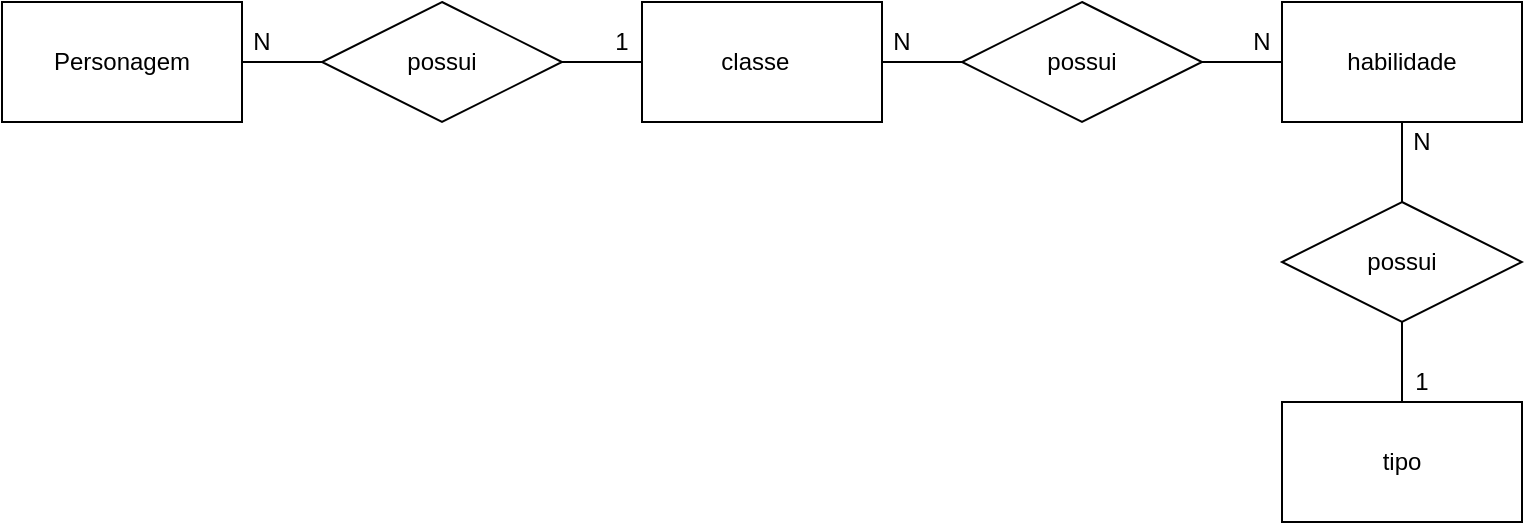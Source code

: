 <mxfile version="14.9.5" type="device" pages="2"><diagram id="qJ0Efiizh_lEWWYp1q_V" name="Conceitual"><mxGraphModel dx="1059" dy="611" grid="1" gridSize="10" guides="1" tooltips="1" connect="1" arrows="1" fold="1" page="1" pageScale="1" pageWidth="827" pageHeight="1169" math="0" shadow="0"><root><mxCell id="0"/><mxCell id="1" parent="0"/><mxCell id="1RwcJWYnqW7QvFDfgS8y-4" style="edgeStyle=orthogonalEdgeStyle;rounded=0;orthogonalLoop=1;jettySize=auto;html=1;endArrow=none;endFill=0;" parent="1" source="1RwcJWYnqW7QvFDfgS8y-1" target="1RwcJWYnqW7QvFDfgS8y-2" edge="1"><mxGeometry relative="1" as="geometry"/></mxCell><mxCell id="1RwcJWYnqW7QvFDfgS8y-1" value="&lt;font style=&quot;vertical-align: inherit&quot;&gt;&lt;font style=&quot;vertical-align: inherit&quot;&gt;Personagem&lt;/font&gt;&lt;/font&gt;" style="rounded=0;whiteSpace=wrap;html=1;" parent="1" vertex="1"><mxGeometry x="40" y="40" width="120" height="60" as="geometry"/></mxCell><mxCell id="1RwcJWYnqW7QvFDfgS8y-5" style="edgeStyle=orthogonalEdgeStyle;rounded=0;orthogonalLoop=1;jettySize=auto;html=1;endArrow=none;endFill=0;" parent="1" source="1RwcJWYnqW7QvFDfgS8y-2" target="1RwcJWYnqW7QvFDfgS8y-3" edge="1"><mxGeometry relative="1" as="geometry"/></mxCell><mxCell id="1RwcJWYnqW7QvFDfgS8y-2" value="&lt;font style=&quot;vertical-align: inherit&quot;&gt;&lt;font style=&quot;vertical-align: inherit&quot;&gt;possui&lt;/font&gt;&lt;/font&gt;" style="shape=rhombus;perimeter=rhombusPerimeter;whiteSpace=wrap;html=1;align=center;" parent="1" vertex="1"><mxGeometry x="200" y="40" width="120" height="60" as="geometry"/></mxCell><mxCell id="1RwcJWYnqW7QvFDfgS8y-7" style="edgeStyle=orthogonalEdgeStyle;rounded=0;orthogonalLoop=1;jettySize=auto;html=1;endArrow=none;endFill=0;" parent="1" source="1RwcJWYnqW7QvFDfgS8y-3" target="1RwcJWYnqW7QvFDfgS8y-6" edge="1"><mxGeometry relative="1" as="geometry"/></mxCell><mxCell id="1RwcJWYnqW7QvFDfgS8y-3" value="&lt;font style=&quot;vertical-align: inherit&quot;&gt;&lt;font style=&quot;vertical-align: inherit&quot;&gt;&lt;font style=&quot;vertical-align: inherit&quot;&gt;&lt;font style=&quot;vertical-align: inherit&quot;&gt;&lt;font style=&quot;vertical-align: inherit&quot;&gt;&lt;font style=&quot;vertical-align: inherit&quot;&gt;&lt;font style=&quot;vertical-align: inherit&quot;&gt;&lt;font style=&quot;vertical-align: inherit&quot;&gt;classe&amp;nbsp;&amp;nbsp;&lt;/font&gt;&lt;/font&gt;&lt;/font&gt;&lt;/font&gt;&lt;/font&gt;&lt;/font&gt;&lt;/font&gt;&lt;/font&gt;" style="rounded=0;whiteSpace=wrap;html=1;" parent="1" vertex="1"><mxGeometry x="360" y="40" width="120" height="60" as="geometry"/></mxCell><mxCell id="1RwcJWYnqW7QvFDfgS8y-9" style="edgeStyle=orthogonalEdgeStyle;rounded=0;orthogonalLoop=1;jettySize=auto;html=1;endArrow=none;endFill=0;" parent="1" source="1RwcJWYnqW7QvFDfgS8y-6" target="1RwcJWYnqW7QvFDfgS8y-8" edge="1"><mxGeometry relative="1" as="geometry"/></mxCell><mxCell id="1RwcJWYnqW7QvFDfgS8y-6" value="&lt;font style=&quot;vertical-align: inherit&quot;&gt;&lt;font style=&quot;vertical-align: inherit&quot;&gt;possui&lt;/font&gt;&lt;/font&gt;" style="shape=rhombus;perimeter=rhombusPerimeter;whiteSpace=wrap;html=1;align=center;" parent="1" vertex="1"><mxGeometry x="520" y="40" width="120" height="60" as="geometry"/></mxCell><mxCell id="1RwcJWYnqW7QvFDfgS8y-15" style="edgeStyle=orthogonalEdgeStyle;rounded=0;orthogonalLoop=1;jettySize=auto;html=1;endArrow=none;endFill=0;" parent="1" source="1RwcJWYnqW7QvFDfgS8y-8" target="1RwcJWYnqW7QvFDfgS8y-12" edge="1"><mxGeometry relative="1" as="geometry"/></mxCell><mxCell id="1RwcJWYnqW7QvFDfgS8y-8" value="&lt;font style=&quot;vertical-align: inherit&quot;&gt;&lt;font style=&quot;vertical-align: inherit&quot;&gt;&lt;font style=&quot;vertical-align: inherit&quot;&gt;&lt;font style=&quot;vertical-align: inherit&quot;&gt;&lt;font style=&quot;vertical-align: inherit&quot;&gt;&lt;font style=&quot;vertical-align: inherit&quot;&gt;&lt;font style=&quot;vertical-align: inherit&quot;&gt;&lt;font style=&quot;vertical-align: inherit&quot;&gt;&lt;font style=&quot;vertical-align: inherit&quot;&gt;&lt;font style=&quot;vertical-align: inherit&quot;&gt;&lt;font style=&quot;vertical-align: inherit&quot;&gt;&lt;font style=&quot;vertical-align: inherit&quot;&gt;&lt;font style=&quot;vertical-align: inherit&quot;&gt;&lt;font style=&quot;vertical-align: inherit&quot;&gt;habilidade&lt;/font&gt;&lt;/font&gt;&lt;/font&gt;&lt;/font&gt;&lt;/font&gt;&lt;/font&gt;&lt;/font&gt;&lt;/font&gt;&lt;/font&gt;&lt;/font&gt;&lt;/font&gt;&lt;/font&gt;&lt;/font&gt;&lt;/font&gt;" style="rounded=0;whiteSpace=wrap;html=1;" parent="1" vertex="1"><mxGeometry x="680" y="40" width="120" height="60" as="geometry"/></mxCell><mxCell id="1RwcJWYnqW7QvFDfgS8y-10" value="&lt;font style=&quot;vertical-align: inherit&quot;&gt;&lt;font style=&quot;vertical-align: inherit&quot;&gt;&lt;font style=&quot;vertical-align: inherit&quot;&gt;&lt;font style=&quot;vertical-align: inherit&quot;&gt;&lt;font style=&quot;vertical-align: inherit&quot;&gt;&lt;font style=&quot;vertical-align: inherit&quot;&gt;&lt;font style=&quot;vertical-align: inherit&quot;&gt;&lt;font style=&quot;vertical-align: inherit&quot;&gt;&lt;font style=&quot;vertical-align: inherit&quot;&gt;&lt;font style=&quot;vertical-align: inherit&quot;&gt;&lt;font style=&quot;vertical-align: inherit&quot;&gt;&lt;font style=&quot;vertical-align: inherit&quot;&gt;&lt;font style=&quot;vertical-align: inherit&quot;&gt;&lt;font style=&quot;vertical-align: inherit&quot;&gt;&lt;font style=&quot;vertical-align: inherit&quot;&gt;&lt;font style=&quot;vertical-align: inherit&quot;&gt;tipo&lt;/font&gt;&lt;/font&gt;&lt;/font&gt;&lt;/font&gt;&lt;/font&gt;&lt;/font&gt;&lt;/font&gt;&lt;/font&gt;&lt;/font&gt;&lt;/font&gt;&lt;/font&gt;&lt;/font&gt;&lt;/font&gt;&lt;/font&gt;&lt;/font&gt;&lt;/font&gt;" style="rounded=0;whiteSpace=wrap;html=1;" parent="1" vertex="1"><mxGeometry x="680" y="240" width="120" height="60" as="geometry"/></mxCell><mxCell id="1RwcJWYnqW7QvFDfgS8y-14" style="edgeStyle=orthogonalEdgeStyle;rounded=0;orthogonalLoop=1;jettySize=auto;html=1;endArrow=none;endFill=0;" parent="1" source="1RwcJWYnqW7QvFDfgS8y-12" target="1RwcJWYnqW7QvFDfgS8y-10" edge="1"><mxGeometry relative="1" as="geometry"/></mxCell><mxCell id="1RwcJWYnqW7QvFDfgS8y-12" value="&lt;font style=&quot;vertical-align: inherit&quot;&gt;&lt;font style=&quot;vertical-align: inherit&quot;&gt;possui&lt;/font&gt;&lt;/font&gt;" style="shape=rhombus;perimeter=rhombusPerimeter;whiteSpace=wrap;html=1;align=center;" parent="1" vertex="1"><mxGeometry x="680" y="140" width="120" height="60" as="geometry"/></mxCell><mxCell id="1RwcJWYnqW7QvFDfgS8y-16" value="1" style="text;html=1;strokeColor=none;fillColor=none;align=center;verticalAlign=middle;whiteSpace=wrap;rounded=0;" parent="1" vertex="1"><mxGeometry x="330" y="50" width="40" height="20" as="geometry"/></mxCell><mxCell id="1RwcJWYnqW7QvFDfgS8y-17" value="N" style="text;html=1;strokeColor=none;fillColor=none;align=center;verticalAlign=middle;whiteSpace=wrap;rounded=0;" parent="1" vertex="1"><mxGeometry x="150" y="50" width="40" height="20" as="geometry"/></mxCell><mxCell id="1RwcJWYnqW7QvFDfgS8y-18" value="N" style="text;html=1;strokeColor=none;fillColor=none;align=center;verticalAlign=middle;whiteSpace=wrap;rounded=0;" parent="1" vertex="1"><mxGeometry x="470" y="50" width="40" height="20" as="geometry"/></mxCell><mxCell id="1RwcJWYnqW7QvFDfgS8y-19" value="N" style="text;html=1;strokeColor=none;fillColor=none;align=center;verticalAlign=middle;whiteSpace=wrap;rounded=0;" parent="1" vertex="1"><mxGeometry x="650" y="50" width="40" height="20" as="geometry"/></mxCell><mxCell id="1RwcJWYnqW7QvFDfgS8y-20" value="N" style="text;html=1;strokeColor=none;fillColor=none;align=center;verticalAlign=middle;whiteSpace=wrap;rounded=0;" parent="1" vertex="1"><mxGeometry x="730" y="100" width="40" height="20" as="geometry"/></mxCell><mxCell id="1RwcJWYnqW7QvFDfgS8y-21" value="1" style="text;html=1;strokeColor=none;fillColor=none;align=center;verticalAlign=middle;whiteSpace=wrap;rounded=0;" parent="1" vertex="1"><mxGeometry x="730" y="220" width="40" height="20" as="geometry"/></mxCell></root></mxGraphModel></diagram><diagram id="cERZt2IaJBGBqRhYrI2q" name="Lógico"><mxGraphModel dx="1059" dy="611" grid="1" gridSize="10" guides="1" tooltips="1" connect="1" arrows="1" fold="1" page="1" pageScale="1" pageWidth="827" pageHeight="1169" math="0" shadow="0"><root><mxCell id="S1EVB09779MQv0KRKxo7-0"/><mxCell id="S1EVB09779MQv0KRKxo7-1" parent="S1EVB09779MQv0KRKxo7-0"/><mxCell id="S1EVB09779MQv0KRKxo7-2" value="Personagem" style="shape=table;startSize=30;container=1;collapsible=1;childLayout=tableLayout;fixedRows=1;rowLines=0;fontStyle=1;align=center;resizeLast=1;" parent="S1EVB09779MQv0KRKxo7-1" vertex="1"><mxGeometry x="40" y="40" width="180" height="100" as="geometry"/></mxCell><mxCell id="S1EVB09779MQv0KRKxo7-3" value="" style="shape=partialRectangle;collapsible=0;dropTarget=0;pointerEvents=0;fillColor=none;top=0;left=0;bottom=1;right=0;points=[[0,0.5],[1,0.5]];portConstraint=eastwest;" parent="S1EVB09779MQv0KRKxo7-2" vertex="1"><mxGeometry y="30" width="180" height="30" as="geometry"/></mxCell><mxCell id="S1EVB09779MQv0KRKxo7-4" value="PK" style="shape=partialRectangle;connectable=0;fillColor=none;top=0;left=0;bottom=0;right=0;fontStyle=1;overflow=hidden;" parent="S1EVB09779MQv0KRKxo7-3" vertex="1"><mxGeometry width="30" height="30" as="geometry"/></mxCell><mxCell id="S1EVB09779MQv0KRKxo7-5" value="idPersonagem" style="shape=partialRectangle;connectable=0;fillColor=none;top=0;left=0;bottom=0;right=0;align=left;spacingLeft=6;fontStyle=5;overflow=hidden;" parent="S1EVB09779MQv0KRKxo7-3" vertex="1"><mxGeometry x="30" width="150" height="30" as="geometry"/></mxCell><mxCell id="S1EVB09779MQv0KRKxo7-6" value="" style="shape=partialRectangle;collapsible=0;dropTarget=0;pointerEvents=0;fillColor=none;top=0;left=0;bottom=0;right=0;points=[[0,0.5],[1,0.5]];portConstraint=eastwest;" parent="S1EVB09779MQv0KRKxo7-2" vertex="1"><mxGeometry y="60" width="180" height="30" as="geometry"/></mxCell><mxCell id="S1EVB09779MQv0KRKxo7-7" value="" style="shape=partialRectangle;connectable=0;fillColor=none;top=0;left=0;bottom=0;right=0;editable=1;overflow=hidden;" parent="S1EVB09779MQv0KRKxo7-6" vertex="1"><mxGeometry width="30" height="30" as="geometry"/></mxCell><mxCell id="S1EVB09779MQv0KRKxo7-8" value="nomePersonagem" style="shape=partialRectangle;connectable=0;fillColor=none;top=0;left=0;bottom=0;right=0;align=left;spacingLeft=6;overflow=hidden;" parent="S1EVB09779MQv0KRKxo7-6" vertex="1"><mxGeometry x="30" width="150" height="30" as="geometry"/></mxCell><mxCell id="S1EVB09779MQv0KRKxo7-15" value="Classe" style="shape=table;startSize=30;container=1;collapsible=1;childLayout=tableLayout;fixedRows=1;rowLines=0;fontStyle=1;align=center;resizeLast=1;" parent="S1EVB09779MQv0KRKxo7-1" vertex="1"><mxGeometry x="280" y="40" width="180" height="130" as="geometry"/></mxCell><mxCell id="S1EVB09779MQv0KRKxo7-16" value="" style="shape=partialRectangle;collapsible=0;dropTarget=0;pointerEvents=0;fillColor=none;top=0;left=0;bottom=0;right=0;points=[[0,0.5],[1,0.5]];portConstraint=eastwest;" parent="S1EVB09779MQv0KRKxo7-15" vertex="1"><mxGeometry y="30" width="180" height="30" as="geometry"/></mxCell><mxCell id="S1EVB09779MQv0KRKxo7-17" value="PK" style="shape=partialRectangle;connectable=0;fillColor=none;top=0;left=0;bottom=0;right=0;fontStyle=1;overflow=hidden;" parent="S1EVB09779MQv0KRKxo7-16" vertex="1"><mxGeometry width="60" height="30" as="geometry"/></mxCell><mxCell id="S1EVB09779MQv0KRKxo7-18" value="idClasse" style="shape=partialRectangle;connectable=0;fillColor=none;top=0;left=0;bottom=0;right=0;align=left;spacingLeft=6;fontStyle=5;overflow=hidden;" parent="S1EVB09779MQv0KRKxo7-16" vertex="1"><mxGeometry x="60" width="120" height="30" as="geometry"/></mxCell><mxCell id="S1EVB09779MQv0KRKxo7-19" value="" style="shape=partialRectangle;collapsible=0;dropTarget=0;pointerEvents=0;fillColor=none;top=0;left=0;bottom=1;right=0;points=[[0,0.5],[1,0.5]];portConstraint=eastwest;" parent="S1EVB09779MQv0KRKxo7-15" vertex="1"><mxGeometry y="60" width="180" height="30" as="geometry"/></mxCell><mxCell id="S1EVB09779MQv0KRKxo7-20" value="FK" style="shape=partialRectangle;connectable=0;fillColor=none;top=0;left=0;bottom=0;right=0;fontStyle=1;overflow=hidden;" parent="S1EVB09779MQv0KRKxo7-19" vertex="1"><mxGeometry width="60" height="30" as="geometry"/></mxCell><mxCell id="S1EVB09779MQv0KRKxo7-21" value="idPersonagem" style="shape=partialRectangle;connectable=0;fillColor=none;top=0;left=0;bottom=0;right=0;align=left;spacingLeft=6;fontStyle=5;overflow=hidden;" parent="S1EVB09779MQv0KRKxo7-19" vertex="1"><mxGeometry x="60" width="120" height="30" as="geometry"/></mxCell><mxCell id="S1EVB09779MQv0KRKxo7-22" value="" style="shape=partialRectangle;collapsible=0;dropTarget=0;pointerEvents=0;fillColor=none;top=0;left=0;bottom=0;right=0;points=[[0,0.5],[1,0.5]];portConstraint=eastwest;" parent="S1EVB09779MQv0KRKxo7-15" vertex="1"><mxGeometry y="90" width="180" height="30" as="geometry"/></mxCell><mxCell id="S1EVB09779MQv0KRKxo7-23" value="" style="shape=partialRectangle;connectable=0;fillColor=none;top=0;left=0;bottom=0;right=0;editable=1;overflow=hidden;" parent="S1EVB09779MQv0KRKxo7-22" vertex="1"><mxGeometry width="60" height="30" as="geometry"/></mxCell><mxCell id="S1EVB09779MQv0KRKxo7-24" value="nomeClasse" style="shape=partialRectangle;connectable=0;fillColor=none;top=0;left=0;bottom=0;right=0;align=left;spacingLeft=6;overflow=hidden;" parent="S1EVB09779MQv0KRKxo7-22" vertex="1"><mxGeometry x="60" width="120" height="30" as="geometry"/></mxCell><mxCell id="2a0CGw_LLLHiE63fHOJw-1" value="Habilidade" style="shape=table;startSize=30;container=1;collapsible=1;childLayout=tableLayout;fixedRows=1;rowLines=0;fontStyle=1;align=center;resizeLast=1;" parent="S1EVB09779MQv0KRKxo7-1" vertex="1"><mxGeometry x="590" y="200" width="180" height="130" as="geometry"/></mxCell><mxCell id="2a0CGw_LLLHiE63fHOJw-2" value="" style="shape=partialRectangle;collapsible=0;dropTarget=0;pointerEvents=0;fillColor=none;top=0;left=0;bottom=0;right=0;points=[[0,0.5],[1,0.5]];portConstraint=eastwest;" parent="2a0CGw_LLLHiE63fHOJw-1" vertex="1"><mxGeometry y="30" width="180" height="30" as="geometry"/></mxCell><mxCell id="2a0CGw_LLLHiE63fHOJw-3" value="PK" style="shape=partialRectangle;connectable=0;fillColor=none;top=0;left=0;bottom=0;right=0;fontStyle=1;overflow=hidden;" parent="2a0CGw_LLLHiE63fHOJw-2" vertex="1"><mxGeometry width="60" height="30" as="geometry"/></mxCell><mxCell id="2a0CGw_LLLHiE63fHOJw-4" value="idHabilidade" style="shape=partialRectangle;connectable=0;fillColor=none;top=0;left=0;bottom=0;right=0;align=left;spacingLeft=6;fontStyle=5;overflow=hidden;" parent="2a0CGw_LLLHiE63fHOJw-2" vertex="1"><mxGeometry x="60" width="120" height="30" as="geometry"/></mxCell><mxCell id="2a0CGw_LLLHiE63fHOJw-5" value="" style="shape=partialRectangle;collapsible=0;dropTarget=0;pointerEvents=0;fillColor=none;top=0;left=0;bottom=1;right=0;points=[[0,0.5],[1,0.5]];portConstraint=eastwest;" parent="2a0CGw_LLLHiE63fHOJw-1" vertex="1"><mxGeometry y="60" width="180" height="30" as="geometry"/></mxCell><mxCell id="2a0CGw_LLLHiE63fHOJw-6" value="FK" style="shape=partialRectangle;connectable=0;fillColor=none;top=0;left=0;bottom=0;right=0;fontStyle=1;overflow=hidden;" parent="2a0CGw_LLLHiE63fHOJw-5" vertex="1"><mxGeometry width="60" height="30" as="geometry"/></mxCell><mxCell id="2a0CGw_LLLHiE63fHOJw-7" value="idClasse" style="shape=partialRectangle;connectable=0;fillColor=none;top=0;left=0;bottom=0;right=0;align=left;spacingLeft=6;fontStyle=5;overflow=hidden;" parent="2a0CGw_LLLHiE63fHOJw-5" vertex="1"><mxGeometry x="60" width="120" height="30" as="geometry"/></mxCell><mxCell id="2a0CGw_LLLHiE63fHOJw-8" value="" style="shape=partialRectangle;collapsible=0;dropTarget=0;pointerEvents=0;fillColor=none;top=0;left=0;bottom=0;right=0;points=[[0,0.5],[1,0.5]];portConstraint=eastwest;" parent="2a0CGw_LLLHiE63fHOJw-1" vertex="1"><mxGeometry y="90" width="180" height="30" as="geometry"/></mxCell><mxCell id="2a0CGw_LLLHiE63fHOJw-9" value="" style="shape=partialRectangle;connectable=0;fillColor=none;top=0;left=0;bottom=0;right=0;editable=1;overflow=hidden;" parent="2a0CGw_LLLHiE63fHOJw-8" vertex="1"><mxGeometry width="60" height="30" as="geometry"/></mxCell><mxCell id="2a0CGw_LLLHiE63fHOJw-10" value="nomeHabilidade" style="shape=partialRectangle;connectable=0;fillColor=none;top=0;left=0;bottom=0;right=0;align=left;spacingLeft=6;overflow=hidden;" parent="2a0CGw_LLLHiE63fHOJw-8" vertex="1"><mxGeometry x="60" width="120" height="30" as="geometry"/></mxCell><mxCell id="9kkWwi7MGUrCzRwklwoy-0" value="Tipo H" style="shape=table;startSize=30;container=1;collapsible=1;childLayout=tableLayout;fixedRows=1;rowLines=0;fontStyle=1;align=center;resizeLast=1;" parent="S1EVB09779MQv0KRKxo7-1" vertex="1"><mxGeometry x="280" y="250" width="180" height="130" as="geometry"/></mxCell><mxCell id="9kkWwi7MGUrCzRwklwoy-1" value="" style="shape=partialRectangle;collapsible=0;dropTarget=0;pointerEvents=0;fillColor=none;top=0;left=0;bottom=0;right=0;points=[[0,0.5],[1,0.5]];portConstraint=eastwest;" parent="9kkWwi7MGUrCzRwklwoy-0" vertex="1"><mxGeometry y="30" width="180" height="30" as="geometry"/></mxCell><mxCell id="9kkWwi7MGUrCzRwklwoy-2" value="PK" style="shape=partialRectangle;connectable=0;fillColor=none;top=0;left=0;bottom=0;right=0;fontStyle=1;overflow=hidden;" parent="9kkWwi7MGUrCzRwklwoy-1" vertex="1"><mxGeometry width="60" height="30" as="geometry"/></mxCell><mxCell id="9kkWwi7MGUrCzRwklwoy-3" value="idTipoH" style="shape=partialRectangle;connectable=0;fillColor=none;top=0;left=0;bottom=0;right=0;align=left;spacingLeft=6;fontStyle=5;overflow=hidden;" parent="9kkWwi7MGUrCzRwklwoy-1" vertex="1"><mxGeometry x="60" width="120" height="30" as="geometry"/></mxCell><mxCell id="9kkWwi7MGUrCzRwklwoy-4" value="" style="shape=partialRectangle;collapsible=0;dropTarget=0;pointerEvents=0;fillColor=none;top=0;left=0;bottom=1;right=0;points=[[0,0.5],[1,0.5]];portConstraint=eastwest;" parent="9kkWwi7MGUrCzRwklwoy-0" vertex="1"><mxGeometry y="60" width="180" height="30" as="geometry"/></mxCell><mxCell id="9kkWwi7MGUrCzRwklwoy-5" value="PK" style="shape=partialRectangle;connectable=0;fillColor=none;top=0;left=0;bottom=0;right=0;fontStyle=1;overflow=hidden;" parent="9kkWwi7MGUrCzRwklwoy-4" vertex="1"><mxGeometry width="60" height="30" as="geometry"/></mxCell><mxCell id="9kkWwi7MGUrCzRwklwoy-6" value="idTipoHabilidade" style="shape=partialRectangle;connectable=0;fillColor=none;top=0;left=0;bottom=0;right=0;align=left;spacingLeft=6;fontStyle=5;overflow=hidden;" parent="9kkWwi7MGUrCzRwklwoy-4" vertex="1"><mxGeometry x="60" width="120" height="30" as="geometry"/></mxCell><mxCell id="9kkWwi7MGUrCzRwklwoy-7" value="" style="shape=partialRectangle;collapsible=0;dropTarget=0;pointerEvents=0;fillColor=none;top=0;left=0;bottom=0;right=0;points=[[0,0.5],[1,0.5]];portConstraint=eastwest;" parent="9kkWwi7MGUrCzRwklwoy-0" vertex="1"><mxGeometry y="90" width="180" height="30" as="geometry"/></mxCell><mxCell id="9kkWwi7MGUrCzRwklwoy-8" value="" style="shape=partialRectangle;connectable=0;fillColor=none;top=0;left=0;bottom=0;right=0;editable=1;overflow=hidden;" parent="9kkWwi7MGUrCzRwklwoy-7" vertex="1"><mxGeometry width="60" height="30" as="geometry"/></mxCell><mxCell id="9kkWwi7MGUrCzRwklwoy-9" value="nomeTipoH" style="shape=partialRectangle;connectable=0;fillColor=none;top=0;left=0;bottom=0;right=0;align=left;spacingLeft=6;overflow=hidden;" parent="9kkWwi7MGUrCzRwklwoy-7" vertex="1"><mxGeometry x="60" width="120" height="30" as="geometry"/></mxCell><mxCell id="u9V6-egvQzPVI2AGP7rb-0" value="" style="edgeStyle=entityRelationEdgeStyle;fontSize=12;html=1;endArrow=ERoneToMany;" edge="1" parent="S1EVB09779MQv0KRKxo7-1" source="S1EVB09779MQv0KRKxo7-19" target="S1EVB09779MQv0KRKxo7-3"><mxGeometry width="100" height="100" relative="1" as="geometry"><mxPoint x="190" y="200" as="sourcePoint"/><mxPoint x="260" y="150" as="targetPoint"/></mxGeometry></mxCell><mxCell id="4XLsTL1ZUABgmPHrFrY_-1" value="" style="edgeStyle=entityRelationEdgeStyle;fontSize=12;html=1;endArrow=ERmany;startArrow=ERmany;" edge="1" parent="S1EVB09779MQv0KRKxo7-1" source="CFrZELBNCFhYu8rgCrzM-4" target="S1EVB09779MQv0KRKxo7-16"><mxGeometry width="100" height="100" relative="1" as="geometry"><mxPoint x="500" y="360" as="sourcePoint"/><mxPoint x="550" y="200" as="targetPoint"/></mxGeometry></mxCell><mxCell id="Wc5wiUaO-NtvpKaikDk_-0" value="" style="edgeStyle=entityRelationEdgeStyle;fontSize=12;html=1;endArrow=ERoneToMany;" edge="1" parent="S1EVB09779MQv0KRKxo7-1" source="9kkWwi7MGUrCzRwklwoy-4" target="2a0CGw_LLLHiE63fHOJw-2"><mxGeometry width="100" height="100" relative="1" as="geometry"><mxPoint x="740" y="280" as="sourcePoint"/><mxPoint x="840" y="180" as="targetPoint"/></mxGeometry></mxCell><mxCell id="CFrZELBNCFhYu8rgCrzM-0" value="ClasseHabilidade" style="shape=table;startSize=30;container=1;collapsible=1;childLayout=tableLayout;fixedRows=1;rowLines=0;fontStyle=1;align=center;resizeLast=1;" vertex="1" parent="S1EVB09779MQv0KRKxo7-1"><mxGeometry x="580" y="40" width="190" height="130" as="geometry"/></mxCell><mxCell id="CFrZELBNCFhYu8rgCrzM-1" value="" style="shape=partialRectangle;collapsible=0;dropTarget=0;pointerEvents=0;fillColor=none;top=0;left=0;bottom=0;right=0;points=[[0,0.5],[1,0.5]];portConstraint=eastwest;" vertex="1" parent="CFrZELBNCFhYu8rgCrzM-0"><mxGeometry y="30" width="190" height="30" as="geometry"/></mxCell><mxCell id="CFrZELBNCFhYu8rgCrzM-2" value="PK" style="shape=partialRectangle;connectable=0;fillColor=none;top=0;left=0;bottom=0;right=0;fontStyle=1;overflow=hidden;" vertex="1" parent="CFrZELBNCFhYu8rgCrzM-1"><mxGeometry width="60.0" height="30" as="geometry"/></mxCell><mxCell id="CFrZELBNCFhYu8rgCrzM-3" value="idClasseHabilidade" style="shape=partialRectangle;connectable=0;fillColor=none;top=0;left=0;bottom=0;right=0;align=left;spacingLeft=6;fontStyle=5;overflow=hidden;" vertex="1" parent="CFrZELBNCFhYu8rgCrzM-1"><mxGeometry x="60.0" width="130" height="30" as="geometry"/></mxCell><mxCell id="CFrZELBNCFhYu8rgCrzM-28" value="" style="shape=partialRectangle;collapsible=0;dropTarget=0;pointerEvents=0;fillColor=none;top=0;left=0;bottom=1;right=0;points=[[0,0.5],[1,0.5]];portConstraint=eastwest;" vertex="1" parent="CFrZELBNCFhYu8rgCrzM-0"><mxGeometry y="60" width="190" height="30" as="geometry"/></mxCell><mxCell id="CFrZELBNCFhYu8rgCrzM-29" value="FK" style="shape=partialRectangle;connectable=0;fillColor=none;top=0;left=0;bottom=0;right=0;fontStyle=1;overflow=hidden;" vertex="1" parent="CFrZELBNCFhYu8rgCrzM-28"><mxGeometry width="60.0" height="30" as="geometry"/></mxCell><mxCell id="CFrZELBNCFhYu8rgCrzM-30" value="idHabilidade" style="shape=partialRectangle;connectable=0;fillColor=none;top=0;left=0;bottom=0;right=0;align=left;spacingLeft=6;fontStyle=5;overflow=hidden;" vertex="1" parent="CFrZELBNCFhYu8rgCrzM-28"><mxGeometry x="60.0" width="130" height="30" as="geometry"/></mxCell><mxCell id="CFrZELBNCFhYu8rgCrzM-4" value="" style="shape=partialRectangle;collapsible=0;dropTarget=0;pointerEvents=0;fillColor=none;top=0;left=0;bottom=1;right=0;points=[[0,0.5],[1,0.5]];portConstraint=eastwest;" vertex="1" parent="CFrZELBNCFhYu8rgCrzM-0"><mxGeometry y="90" width="190" height="30" as="geometry"/></mxCell><mxCell id="CFrZELBNCFhYu8rgCrzM-5" value="FK" style="shape=partialRectangle;connectable=0;fillColor=none;top=0;left=0;bottom=0;right=0;fontStyle=1;overflow=hidden;" vertex="1" parent="CFrZELBNCFhYu8rgCrzM-4"><mxGeometry width="60.0" height="30" as="geometry"/></mxCell><mxCell id="CFrZELBNCFhYu8rgCrzM-6" value="idClasse" style="shape=partialRectangle;connectable=0;fillColor=none;top=0;left=0;bottom=0;right=0;align=left;spacingLeft=6;fontStyle=5;overflow=hidden;strokeColor=none;" vertex="1" parent="CFrZELBNCFhYu8rgCrzM-4"><mxGeometry x="60.0" width="130" height="30" as="geometry"/></mxCell><mxCell id="6NJd20JKQKhjAOZD06Y5-0" value="" style="edgeStyle=entityRelationEdgeStyle;fontSize=12;html=1;endArrow=ERoneToMany;exitX=1;exitY=0.5;exitDx=0;exitDy=0;" edge="1" parent="S1EVB09779MQv0KRKxo7-1" source="2a0CGw_LLLHiE63fHOJw-5" target="CFrZELBNCFhYu8rgCrzM-1"><mxGeometry width="100" height="100" relative="1" as="geometry"><mxPoint x="780" y="275" as="sourcePoint"/><mxPoint x="540" y="260" as="targetPoint"/></mxGeometry></mxCell></root></mxGraphModel></diagram></mxfile>